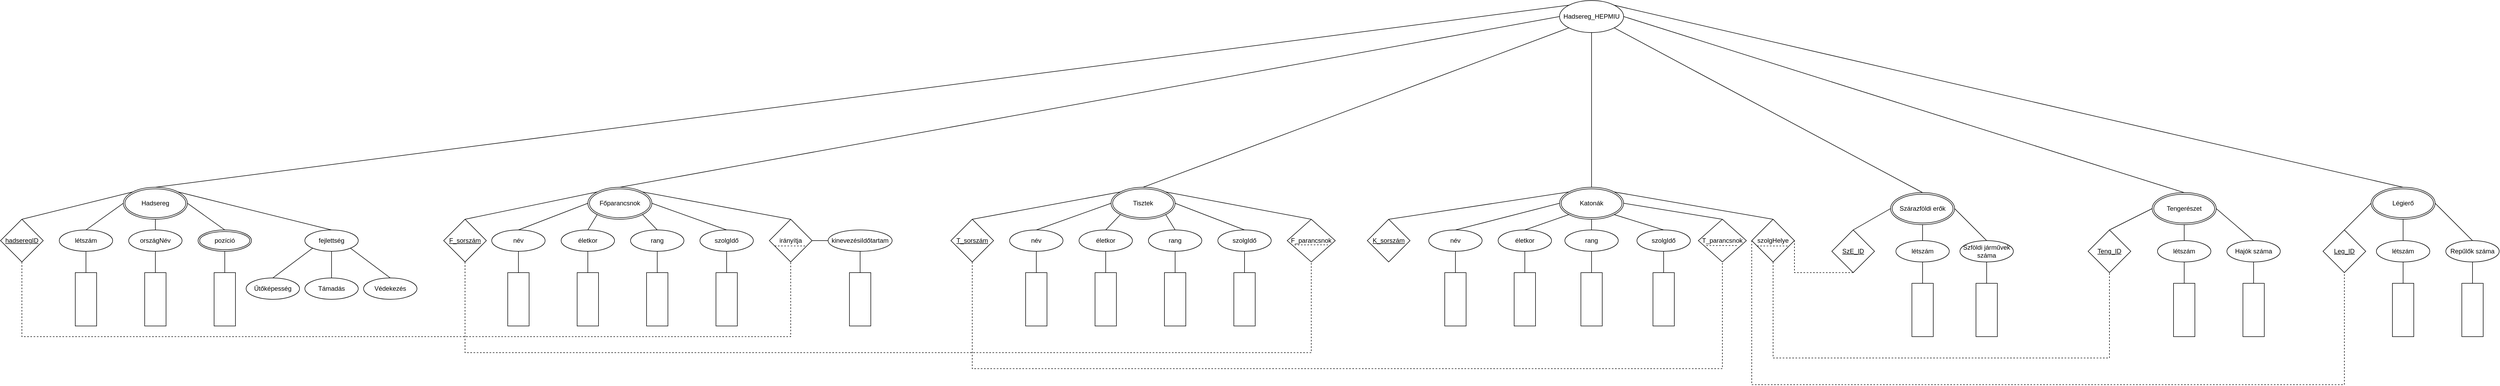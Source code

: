 <mxfile version="22.0.8" type="device">
  <diagram name="1 oldal" id="9wayKfoV_XY9qUyf4h8t">
    <mxGraphModel dx="7580" dy="3033" grid="0" gridSize="10" guides="1" tooltips="1" connect="1" arrows="1" fold="1" page="0" pageScale="1" pageWidth="827" pageHeight="1169" math="0" shadow="0">
      <root>
        <mxCell id="0" />
        <mxCell id="1" parent="0" />
        <mxCell id="ePVOCWX1ytfb92GdYlwg-3" value="Hadsereg_HEPMIU" style="ellipse;whiteSpace=wrap;html=1;align=center;" parent="1" vertex="1">
          <mxGeometry x="130" y="-240" width="120" height="60" as="geometry" />
        </mxCell>
        <mxCell id="ePVOCWX1ytfb92GdYlwg-4" value="Hadsereg" style="ellipse;shape=doubleEllipse;margin=3;whiteSpace=wrap;html=1;align=center;strokeColor=default;verticalAlign=middle;fontFamily=Helvetica;fontSize=12;fontColor=default;fillColor=default;" parent="1" vertex="1">
          <mxGeometry x="-2560" y="110" width="120" height="60" as="geometry" />
        </mxCell>
        <mxCell id="ePVOCWX1ytfb92GdYlwg-5" value="Tisztek" style="ellipse;shape=doubleEllipse;margin=3;whiteSpace=wrap;html=1;align=center;strokeColor=default;verticalAlign=middle;fontFamily=Helvetica;fontSize=12;fontColor=default;fillColor=default;" parent="1" vertex="1">
          <mxGeometry x="-710" y="110" width="120" height="60" as="geometry" />
        </mxCell>
        <mxCell id="ePVOCWX1ytfb92GdYlwg-6" value="Főparancsnok" style="ellipse;shape=doubleEllipse;margin=3;whiteSpace=wrap;html=1;align=center;strokeColor=default;verticalAlign=middle;fontFamily=Helvetica;fontSize=12;fontColor=default;fillColor=default;" parent="1" vertex="1">
          <mxGeometry x="-1690" y="110" width="120" height="60" as="geometry" />
        </mxCell>
        <mxCell id="ePVOCWX1ytfb92GdYlwg-7" value="Katonák" style="ellipse;shape=doubleEllipse;margin=3;whiteSpace=wrap;html=1;align=center;strokeColor=default;verticalAlign=middle;fontFamily=Helvetica;fontSize=12;fontColor=default;fillColor=default;" parent="1" vertex="1">
          <mxGeometry x="130" y="110" width="120" height="60" as="geometry" />
        </mxCell>
        <mxCell id="ePVOCWX1ytfb92GdYlwg-8" value="Tengerészet" style="ellipse;shape=doubleEllipse;margin=3;whiteSpace=wrap;html=1;align=center;strokeColor=default;verticalAlign=middle;fontFamily=Helvetica;fontSize=12;fontColor=default;fillColor=default;" parent="1" vertex="1">
          <mxGeometry x="1240" y="120" width="120" height="60" as="geometry" />
        </mxCell>
        <mxCell id="ePVOCWX1ytfb92GdYlwg-9" value="Szárazföldi erők" style="ellipse;shape=doubleEllipse;margin=3;whiteSpace=wrap;html=1;align=center;strokeColor=default;verticalAlign=middle;fontFamily=Helvetica;fontSize=12;fontColor=default;fillColor=default;" parent="1" vertex="1">
          <mxGeometry x="750" y="120" width="120" height="60" as="geometry" />
        </mxCell>
        <mxCell id="ePVOCWX1ytfb92GdYlwg-10" value="Légierő" style="ellipse;shape=doubleEllipse;margin=3;whiteSpace=wrap;html=1;align=center;strokeColor=default;verticalAlign=middle;fontFamily=Helvetica;fontSize=12;fontColor=default;fillColor=default;" parent="1" vertex="1">
          <mxGeometry x="1650" y="110" width="120" height="60" as="geometry" />
        </mxCell>
        <mxCell id="ePVOCWX1ytfb92GdYlwg-13" value="" style="endArrow=none;html=1;rounded=0;fontFamily=Helvetica;fontSize=12;fontColor=default;exitX=0.5;exitY=1;exitDx=0;exitDy=0;" parent="1" source="ePVOCWX1ytfb92GdYlwg-3" target="ePVOCWX1ytfb92GdYlwg-7" edge="1">
          <mxGeometry relative="1" as="geometry">
            <mxPoint x="160" y="110" as="sourcePoint" />
            <mxPoint x="320" y="110" as="targetPoint" />
          </mxGeometry>
        </mxCell>
        <mxCell id="ePVOCWX1ytfb92GdYlwg-14" value="" style="endArrow=none;html=1;rounded=0;fontFamily=Helvetica;fontSize=12;fontColor=default;exitX=1;exitY=1;exitDx=0;exitDy=0;entryX=0.5;entryY=0;entryDx=0;entryDy=0;" parent="1" source="ePVOCWX1ytfb92GdYlwg-3" target="ePVOCWX1ytfb92GdYlwg-9" edge="1">
          <mxGeometry relative="1" as="geometry">
            <mxPoint x="160" y="110" as="sourcePoint" />
            <mxPoint x="320" y="110" as="targetPoint" />
          </mxGeometry>
        </mxCell>
        <mxCell id="ePVOCWX1ytfb92GdYlwg-15" value="" style="endArrow=none;html=1;rounded=0;fontFamily=Helvetica;fontSize=12;fontColor=default;entryX=1;entryY=0.5;entryDx=0;entryDy=0;exitX=0.5;exitY=0;exitDx=0;exitDy=0;" parent="1" source="ePVOCWX1ytfb92GdYlwg-8" target="ePVOCWX1ytfb92GdYlwg-3" edge="1">
          <mxGeometry relative="1" as="geometry">
            <mxPoint x="160" y="110" as="sourcePoint" />
            <mxPoint x="320" y="110" as="targetPoint" />
          </mxGeometry>
        </mxCell>
        <mxCell id="ePVOCWX1ytfb92GdYlwg-16" value="" style="endArrow=none;html=1;rounded=0;fontFamily=Helvetica;fontSize=12;fontColor=default;entryX=0;entryY=1;entryDx=0;entryDy=0;exitX=0.5;exitY=0;exitDx=0;exitDy=0;" parent="1" source="ePVOCWX1ytfb92GdYlwg-5" target="ePVOCWX1ytfb92GdYlwg-3" edge="1">
          <mxGeometry relative="1" as="geometry">
            <mxPoint x="160" y="110" as="sourcePoint" />
            <mxPoint x="320" y="110" as="targetPoint" />
          </mxGeometry>
        </mxCell>
        <mxCell id="ePVOCWX1ytfb92GdYlwg-17" value="" style="endArrow=none;html=1;rounded=0;fontFamily=Helvetica;fontSize=12;fontColor=default;exitX=0;exitY=0.5;exitDx=0;exitDy=0;entryX=0.5;entryY=0;entryDx=0;entryDy=0;" parent="1" source="ePVOCWX1ytfb92GdYlwg-3" target="ePVOCWX1ytfb92GdYlwg-6" edge="1">
          <mxGeometry relative="1" as="geometry">
            <mxPoint x="160" y="110" as="sourcePoint" />
            <mxPoint x="320" y="110" as="targetPoint" />
          </mxGeometry>
        </mxCell>
        <mxCell id="ePVOCWX1ytfb92GdYlwg-18" value="" style="endArrow=none;html=1;rounded=0;fontFamily=Helvetica;fontSize=12;fontColor=default;exitX=1;exitY=0;exitDx=0;exitDy=0;entryX=0.5;entryY=0;entryDx=0;entryDy=0;" parent="1" source="ePVOCWX1ytfb92GdYlwg-3" target="ePVOCWX1ytfb92GdYlwg-10" edge="1">
          <mxGeometry relative="1" as="geometry">
            <mxPoint x="160" y="10" as="sourcePoint" />
            <mxPoint x="320" y="10" as="targetPoint" />
          </mxGeometry>
        </mxCell>
        <mxCell id="ePVOCWX1ytfb92GdYlwg-19" value="" style="endArrow=none;html=1;rounded=0;fontFamily=Helvetica;fontSize=12;fontColor=default;exitX=0;exitY=0;exitDx=0;exitDy=0;entryX=0.5;entryY=0;entryDx=0;entryDy=0;" parent="1" source="ePVOCWX1ytfb92GdYlwg-3" target="ePVOCWX1ytfb92GdYlwg-4" edge="1">
          <mxGeometry relative="1" as="geometry">
            <mxPoint x="160" y="10" as="sourcePoint" />
            <mxPoint x="-380" y="70" as="targetPoint" />
          </mxGeometry>
        </mxCell>
        <mxCell id="ePVOCWX1ytfb92GdYlwg-20" value="&lt;u&gt;hadseregID&lt;/u&gt;" style="rhombus;whiteSpace=wrap;html=1;strokeColor=default;align=center;verticalAlign=middle;fontFamily=Helvetica;fontSize=12;fontColor=default;fillColor=default;" parent="1" vertex="1">
          <mxGeometry x="-2790" y="170" width="80" height="80" as="geometry" />
        </mxCell>
        <mxCell id="ePVOCWX1ytfb92GdYlwg-21" value="&lt;u&gt;T_sorszám&lt;/u&gt;" style="rhombus;whiteSpace=wrap;html=1;strokeColor=default;align=center;verticalAlign=middle;fontFamily=Helvetica;fontSize=12;fontColor=default;fillColor=default;" parent="1" vertex="1">
          <mxGeometry x="-1010" y="170" width="80" height="80" as="geometry" />
        </mxCell>
        <mxCell id="ePVOCWX1ytfb92GdYlwg-22" value="&lt;u&gt;F_sorszám&lt;/u&gt;" style="rhombus;whiteSpace=wrap;html=1;strokeColor=default;align=center;verticalAlign=middle;fontFamily=Helvetica;fontSize=12;fontColor=default;fillColor=default;" parent="1" vertex="1">
          <mxGeometry x="-1960" y="170" width="80" height="80" as="geometry" />
        </mxCell>
        <mxCell id="ePVOCWX1ytfb92GdYlwg-23" value="&lt;u&gt;SzE_ID&lt;/u&gt;" style="rhombus;whiteSpace=wrap;html=1;strokeColor=default;align=center;verticalAlign=middle;fontFamily=Helvetica;fontSize=12;fontColor=default;fillColor=default;" parent="1" vertex="1">
          <mxGeometry x="640" y="190" width="80" height="80" as="geometry" />
        </mxCell>
        <mxCell id="ePVOCWX1ytfb92GdYlwg-24" value="&lt;u&gt;Teng_ID&lt;/u&gt;" style="rhombus;whiteSpace=wrap;html=1;strokeColor=default;align=center;verticalAlign=middle;fontFamily=Helvetica;fontSize=12;fontColor=default;fillColor=default;" parent="1" vertex="1">
          <mxGeometry x="1120" y="190" width="80" height="80" as="geometry" />
        </mxCell>
        <mxCell id="ePVOCWX1ytfb92GdYlwg-25" value="&lt;u&gt;Leg_ID&lt;/u&gt;" style="rhombus;whiteSpace=wrap;html=1;strokeColor=default;align=center;verticalAlign=middle;fontFamily=Helvetica;fontSize=12;fontColor=default;fillColor=default;" parent="1" vertex="1">
          <mxGeometry x="1560" y="190" width="80" height="80" as="geometry" />
        </mxCell>
        <mxCell id="ePVOCWX1ytfb92GdYlwg-26" value="&lt;u&gt;K_sorszám&lt;/u&gt;" style="rhombus;whiteSpace=wrap;html=1;strokeColor=default;align=center;verticalAlign=middle;fontFamily=Helvetica;fontSize=12;fontColor=default;fillColor=default;" parent="1" vertex="1">
          <mxGeometry x="-230" y="170" width="80" height="80" as="geometry" />
        </mxCell>
        <mxCell id="ePVOCWX1ytfb92GdYlwg-27" value="" style="endArrow=none;html=1;rounded=0;fontFamily=Helvetica;fontSize=12;fontColor=default;exitX=0;exitY=0;exitDx=0;exitDy=0;entryX=0.5;entryY=0;entryDx=0;entryDy=0;" parent="1" source="ePVOCWX1ytfb92GdYlwg-4" target="ePVOCWX1ytfb92GdYlwg-20" edge="1">
          <mxGeometry relative="1" as="geometry">
            <mxPoint x="-2080" y="210" as="sourcePoint" />
            <mxPoint x="-1920" y="210" as="targetPoint" />
          </mxGeometry>
        </mxCell>
        <mxCell id="ePVOCWX1ytfb92GdYlwg-29" value="létszám" style="ellipse;whiteSpace=wrap;html=1;align=center;strokeColor=default;verticalAlign=middle;fontFamily=Helvetica;fontSize=12;fontColor=default;fillColor=default;" parent="1" vertex="1">
          <mxGeometry x="-2680" y="190" width="100" height="40" as="geometry" />
        </mxCell>
        <mxCell id="ePVOCWX1ytfb92GdYlwg-30" value="fejlettség" style="ellipse;whiteSpace=wrap;html=1;align=center;strokeColor=default;verticalAlign=middle;fontFamily=Helvetica;fontSize=12;fontColor=default;fillColor=default;" parent="1" vertex="1">
          <mxGeometry x="-2220" y="190" width="100" height="40" as="geometry" />
        </mxCell>
        <mxCell id="ePVOCWX1ytfb92GdYlwg-31" value="országNév" style="ellipse;whiteSpace=wrap;html=1;align=center;strokeColor=default;verticalAlign=middle;fontFamily=Helvetica;fontSize=12;fontColor=default;fillColor=default;" parent="1" vertex="1">
          <mxGeometry x="-2550" y="190" width="100" height="40" as="geometry" />
        </mxCell>
        <mxCell id="ePVOCWX1ytfb92GdYlwg-32" value="pozíció" style="ellipse;shape=doubleEllipse;margin=3;whiteSpace=wrap;html=1;align=center;strokeColor=default;verticalAlign=middle;fontFamily=Helvetica;fontSize=12;fontColor=default;fillColor=default;" parent="1" vertex="1">
          <mxGeometry x="-2420" y="190" width="100" height="40" as="geometry" />
        </mxCell>
        <mxCell id="ePVOCWX1ytfb92GdYlwg-33" value="Támadás" style="ellipse;whiteSpace=wrap;html=1;align=center;strokeColor=default;verticalAlign=middle;fontFamily=Helvetica;fontSize=12;fontColor=default;fillColor=default;" parent="1" vertex="1">
          <mxGeometry x="-2220" y="280" width="100" height="40" as="geometry" />
        </mxCell>
        <mxCell id="ePVOCWX1ytfb92GdYlwg-34" value="Űtőképesség" style="ellipse;whiteSpace=wrap;html=1;align=center;strokeColor=default;verticalAlign=middle;fontFamily=Helvetica;fontSize=12;fontColor=default;fillColor=default;" parent="1" vertex="1">
          <mxGeometry x="-2330" y="280" width="100" height="40" as="geometry" />
        </mxCell>
        <mxCell id="ePVOCWX1ytfb92GdYlwg-35" value="Védekezés" style="ellipse;whiteSpace=wrap;html=1;align=center;strokeColor=default;verticalAlign=middle;fontFamily=Helvetica;fontSize=12;fontColor=default;fillColor=default;" parent="1" vertex="1">
          <mxGeometry x="-2110" y="280" width="100" height="40" as="geometry" />
        </mxCell>
        <mxCell id="ePVOCWX1ytfb92GdYlwg-36" value="" style="endArrow=none;html=1;rounded=0;fontFamily=Helvetica;fontSize=12;fontColor=default;exitX=0;exitY=0.5;exitDx=0;exitDy=0;entryX=0.5;entryY=0;entryDx=0;entryDy=0;" parent="1" source="ePVOCWX1ytfb92GdYlwg-4" target="ePVOCWX1ytfb92GdYlwg-29" edge="1">
          <mxGeometry relative="1" as="geometry">
            <mxPoint x="-2420" y="140" as="sourcePoint" />
            <mxPoint x="-2260" y="140" as="targetPoint" />
          </mxGeometry>
        </mxCell>
        <mxCell id="ePVOCWX1ytfb92GdYlwg-37" value="" style="endArrow=none;html=1;rounded=0;fontFamily=Helvetica;fontSize=12;fontColor=default;exitX=0.5;exitY=1;exitDx=0;exitDy=0;entryX=0.5;entryY=0;entryDx=0;entryDy=0;" parent="1" source="ePVOCWX1ytfb92GdYlwg-4" target="ePVOCWX1ytfb92GdYlwg-31" edge="1">
          <mxGeometry relative="1" as="geometry">
            <mxPoint x="-2420" y="140" as="sourcePoint" />
            <mxPoint x="-2260" y="140" as="targetPoint" />
          </mxGeometry>
        </mxCell>
        <mxCell id="ePVOCWX1ytfb92GdYlwg-38" value="" style="endArrow=none;html=1;rounded=0;fontFamily=Helvetica;fontSize=12;fontColor=default;exitX=1;exitY=0.5;exitDx=0;exitDy=0;entryX=0.5;entryY=0;entryDx=0;entryDy=0;" parent="1" source="ePVOCWX1ytfb92GdYlwg-4" target="ePVOCWX1ytfb92GdYlwg-32" edge="1">
          <mxGeometry relative="1" as="geometry">
            <mxPoint x="-2420" y="140" as="sourcePoint" />
            <mxPoint x="-2260" y="140" as="targetPoint" />
          </mxGeometry>
        </mxCell>
        <mxCell id="ePVOCWX1ytfb92GdYlwg-39" value="" style="endArrow=none;html=1;rounded=0;fontFamily=Helvetica;fontSize=12;fontColor=default;exitX=1;exitY=0;exitDx=0;exitDy=0;entryX=0.5;entryY=0;entryDx=0;entryDy=0;" parent="1" source="ePVOCWX1ytfb92GdYlwg-4" target="ePVOCWX1ytfb92GdYlwg-30" edge="1">
          <mxGeometry relative="1" as="geometry">
            <mxPoint x="-2420" y="140" as="sourcePoint" />
            <mxPoint x="-2260" y="140" as="targetPoint" />
          </mxGeometry>
        </mxCell>
        <mxCell id="ePVOCWX1ytfb92GdYlwg-40" value="" style="endArrow=none;html=1;rounded=0;fontFamily=Helvetica;fontSize=12;fontColor=default;exitX=0;exitY=1;exitDx=0;exitDy=0;entryX=0.5;entryY=0;entryDx=0;entryDy=0;" parent="1" source="ePVOCWX1ytfb92GdYlwg-30" target="ePVOCWX1ytfb92GdYlwg-34" edge="1">
          <mxGeometry relative="1" as="geometry">
            <mxPoint x="-2420" y="140" as="sourcePoint" />
            <mxPoint x="-2260" y="140" as="targetPoint" />
          </mxGeometry>
        </mxCell>
        <mxCell id="ePVOCWX1ytfb92GdYlwg-41" value="" style="endArrow=none;html=1;rounded=0;fontFamily=Helvetica;fontSize=12;fontColor=default;entryX=0.5;entryY=1;entryDx=0;entryDy=0;exitX=0.5;exitY=0;exitDx=0;exitDy=0;" parent="1" source="ePVOCWX1ytfb92GdYlwg-33" target="ePVOCWX1ytfb92GdYlwg-30" edge="1">
          <mxGeometry relative="1" as="geometry">
            <mxPoint x="-2420" y="140" as="sourcePoint" />
            <mxPoint x="-2260" y="140" as="targetPoint" />
          </mxGeometry>
        </mxCell>
        <mxCell id="ePVOCWX1ytfb92GdYlwg-42" style="edgeStyle=orthogonalEdgeStyle;rounded=0;orthogonalLoop=1;jettySize=auto;html=1;exitX=0.5;exitY=1;exitDx=0;exitDy=0;fontFamily=Helvetica;fontSize=12;fontColor=default;" parent="1" source="ePVOCWX1ytfb92GdYlwg-34" target="ePVOCWX1ytfb92GdYlwg-34" edge="1">
          <mxGeometry relative="1" as="geometry" />
        </mxCell>
        <mxCell id="ePVOCWX1ytfb92GdYlwg-43" value="" style="endArrow=none;html=1;rounded=0;fontFamily=Helvetica;fontSize=12;fontColor=default;entryX=1;entryY=1;entryDx=0;entryDy=0;exitX=0.5;exitY=0;exitDx=0;exitDy=0;" parent="1" source="ePVOCWX1ytfb92GdYlwg-35" target="ePVOCWX1ytfb92GdYlwg-30" edge="1">
          <mxGeometry relative="1" as="geometry">
            <mxPoint x="-2420" y="140" as="sourcePoint" />
            <mxPoint x="-2260" y="140" as="targetPoint" />
          </mxGeometry>
        </mxCell>
        <mxCell id="ePVOCWX1ytfb92GdYlwg-44" value="" style="whiteSpace=wrap;html=1;align=center;strokeColor=default;verticalAlign=middle;fontFamily=Helvetica;fontSize=12;fontColor=default;fillColor=default;direction=south;" parent="1" vertex="1">
          <mxGeometry x="-2650" y="270" width="40" height="100" as="geometry" />
        </mxCell>
        <mxCell id="ePVOCWX1ytfb92GdYlwg-45" value="" style="whiteSpace=wrap;html=1;align=center;strokeColor=default;verticalAlign=middle;fontFamily=Helvetica;fontSize=12;fontColor=default;fillColor=default;direction=south;" parent="1" vertex="1">
          <mxGeometry x="-2520" y="270" width="40" height="100" as="geometry" />
        </mxCell>
        <mxCell id="ePVOCWX1ytfb92GdYlwg-46" value="" style="whiteSpace=wrap;html=1;align=center;strokeColor=default;verticalAlign=middle;fontFamily=Helvetica;fontSize=12;fontColor=default;fillColor=default;direction=south;" parent="1" vertex="1">
          <mxGeometry x="-2390" y="270" width="40" height="100" as="geometry" />
        </mxCell>
        <mxCell id="ePVOCWX1ytfb92GdYlwg-47" value="" style="endArrow=none;html=1;rounded=0;fontFamily=Helvetica;fontSize=12;fontColor=default;exitX=0.5;exitY=1;exitDx=0;exitDy=0;entryX=0;entryY=0.5;entryDx=0;entryDy=0;" parent="1" source="ePVOCWX1ytfb92GdYlwg-29" target="ePVOCWX1ytfb92GdYlwg-44" edge="1">
          <mxGeometry relative="1" as="geometry">
            <mxPoint x="-2420" y="140" as="sourcePoint" />
            <mxPoint x="-2260" y="140" as="targetPoint" />
          </mxGeometry>
        </mxCell>
        <mxCell id="ePVOCWX1ytfb92GdYlwg-48" value="" style="endArrow=none;html=1;rounded=0;fontFamily=Helvetica;fontSize=12;fontColor=default;exitX=0.5;exitY=1;exitDx=0;exitDy=0;entryX=0;entryY=0.5;entryDx=0;entryDy=0;" parent="1" source="ePVOCWX1ytfb92GdYlwg-31" target="ePVOCWX1ytfb92GdYlwg-45" edge="1">
          <mxGeometry relative="1" as="geometry">
            <mxPoint x="-2420" y="140" as="sourcePoint" />
            <mxPoint x="-2260" y="140" as="targetPoint" />
          </mxGeometry>
        </mxCell>
        <mxCell id="ePVOCWX1ytfb92GdYlwg-49" value="" style="endArrow=none;html=1;rounded=0;fontFamily=Helvetica;fontSize=12;fontColor=default;exitX=0.5;exitY=1;exitDx=0;exitDy=0;entryX=0;entryY=0.5;entryDx=0;entryDy=0;" parent="1" source="ePVOCWX1ytfb92GdYlwg-32" target="ePVOCWX1ytfb92GdYlwg-46" edge="1">
          <mxGeometry relative="1" as="geometry">
            <mxPoint x="-2420" y="140" as="sourcePoint" />
            <mxPoint x="-2260" y="140" as="targetPoint" />
          </mxGeometry>
        </mxCell>
        <mxCell id="ePVOCWX1ytfb92GdYlwg-50" value="név" style="ellipse;whiteSpace=wrap;html=1;align=center;strokeColor=default;verticalAlign=middle;fontFamily=Helvetica;fontSize=12;fontColor=default;fillColor=default;" parent="1" vertex="1">
          <mxGeometry x="-1870" y="190" width="100" height="40" as="geometry" />
        </mxCell>
        <mxCell id="ePVOCWX1ytfb92GdYlwg-51" value="életkor" style="ellipse;whiteSpace=wrap;html=1;align=center;strokeColor=default;verticalAlign=middle;fontFamily=Helvetica;fontSize=12;fontColor=default;fillColor=default;" parent="1" vertex="1">
          <mxGeometry x="-1740" y="190" width="100" height="40" as="geometry" />
        </mxCell>
        <mxCell id="ePVOCWX1ytfb92GdYlwg-52" value="" style="whiteSpace=wrap;html=1;align=center;strokeColor=default;verticalAlign=middle;fontFamily=Helvetica;fontSize=12;fontColor=default;fillColor=default;direction=south;" parent="1" vertex="1">
          <mxGeometry x="-1840" y="270" width="40" height="100" as="geometry" />
        </mxCell>
        <mxCell id="ePVOCWX1ytfb92GdYlwg-53" value="" style="whiteSpace=wrap;html=1;align=center;strokeColor=default;verticalAlign=middle;fontFamily=Helvetica;fontSize=12;fontColor=default;fillColor=default;direction=south;" parent="1" vertex="1">
          <mxGeometry x="-1710" y="270" width="40" height="100" as="geometry" />
        </mxCell>
        <mxCell id="ePVOCWX1ytfb92GdYlwg-54" value="" style="endArrow=none;html=1;rounded=0;fontFamily=Helvetica;fontSize=12;fontColor=default;exitX=0.5;exitY=1;exitDx=0;exitDy=0;entryX=0;entryY=0.5;entryDx=0;entryDy=0;" parent="1" source="ePVOCWX1ytfb92GdYlwg-50" target="ePVOCWX1ytfb92GdYlwg-52" edge="1">
          <mxGeometry relative="1" as="geometry">
            <mxPoint x="-1610" y="140" as="sourcePoint" />
            <mxPoint x="-1450" y="140" as="targetPoint" />
          </mxGeometry>
        </mxCell>
        <mxCell id="ePVOCWX1ytfb92GdYlwg-55" value="" style="endArrow=none;html=1;rounded=0;fontFamily=Helvetica;fontSize=12;fontColor=default;exitX=0.5;exitY=1;exitDx=0;exitDy=0;entryX=0;entryY=0.5;entryDx=0;entryDy=0;" parent="1" source="ePVOCWX1ytfb92GdYlwg-51" target="ePVOCWX1ytfb92GdYlwg-53" edge="1">
          <mxGeometry relative="1" as="geometry">
            <mxPoint x="-1610" y="140" as="sourcePoint" />
            <mxPoint x="-1450" y="140" as="targetPoint" />
          </mxGeometry>
        </mxCell>
        <mxCell id="ePVOCWX1ytfb92GdYlwg-56" value="rang" style="ellipse;whiteSpace=wrap;html=1;align=center;strokeColor=default;verticalAlign=middle;fontFamily=Helvetica;fontSize=12;fontColor=default;fillColor=default;" parent="1" vertex="1">
          <mxGeometry x="-1610" y="190" width="100" height="40" as="geometry" />
        </mxCell>
        <mxCell id="ePVOCWX1ytfb92GdYlwg-57" value="szolgIdő" style="ellipse;whiteSpace=wrap;html=1;align=center;strokeColor=default;verticalAlign=middle;fontFamily=Helvetica;fontSize=12;fontColor=default;fillColor=default;" parent="1" vertex="1">
          <mxGeometry x="-1480" y="190" width="100" height="40" as="geometry" />
        </mxCell>
        <mxCell id="ePVOCWX1ytfb92GdYlwg-58" value="" style="whiteSpace=wrap;html=1;align=center;strokeColor=default;verticalAlign=middle;fontFamily=Helvetica;fontSize=12;fontColor=default;fillColor=default;direction=south;" parent="1" vertex="1">
          <mxGeometry x="-1580" y="270" width="40" height="100" as="geometry" />
        </mxCell>
        <mxCell id="ePVOCWX1ytfb92GdYlwg-59" value="" style="whiteSpace=wrap;html=1;align=center;strokeColor=default;verticalAlign=middle;fontFamily=Helvetica;fontSize=12;fontColor=default;fillColor=default;direction=south;" parent="1" vertex="1">
          <mxGeometry x="-1450" y="270" width="40" height="100" as="geometry" />
        </mxCell>
        <mxCell id="ePVOCWX1ytfb92GdYlwg-60" value="" style="endArrow=none;html=1;rounded=0;fontFamily=Helvetica;fontSize=12;fontColor=default;exitX=0.5;exitY=1;exitDx=0;exitDy=0;entryX=0;entryY=0.5;entryDx=0;entryDy=0;" parent="1" source="ePVOCWX1ytfb92GdYlwg-56" target="ePVOCWX1ytfb92GdYlwg-58" edge="1">
          <mxGeometry relative="1" as="geometry">
            <mxPoint x="-1350" y="140" as="sourcePoint" />
            <mxPoint x="-1190" y="140" as="targetPoint" />
          </mxGeometry>
        </mxCell>
        <mxCell id="ePVOCWX1ytfb92GdYlwg-61" value="" style="endArrow=none;html=1;rounded=0;fontFamily=Helvetica;fontSize=12;fontColor=default;exitX=0.5;exitY=1;exitDx=0;exitDy=0;entryX=0;entryY=0.5;entryDx=0;entryDy=0;" parent="1" source="ePVOCWX1ytfb92GdYlwg-57" target="ePVOCWX1ytfb92GdYlwg-59" edge="1">
          <mxGeometry relative="1" as="geometry">
            <mxPoint x="-1350" y="140" as="sourcePoint" />
            <mxPoint x="-1190" y="140" as="targetPoint" />
          </mxGeometry>
        </mxCell>
        <mxCell id="ePVOCWX1ytfb92GdYlwg-62" value="" style="endArrow=none;html=1;rounded=0;fontFamily=Helvetica;fontSize=12;fontColor=default;exitX=0.5;exitY=0;exitDx=0;exitDy=0;entryX=0;entryY=0;entryDx=0;entryDy=0;" parent="1" source="ePVOCWX1ytfb92GdYlwg-22" target="ePVOCWX1ytfb92GdYlwg-6" edge="1">
          <mxGeometry relative="1" as="geometry">
            <mxPoint x="-1600" y="210" as="sourcePoint" />
            <mxPoint x="-1440" y="210" as="targetPoint" />
          </mxGeometry>
        </mxCell>
        <mxCell id="ePVOCWX1ytfb92GdYlwg-63" value="" style="endArrow=none;html=1;rounded=0;fontFamily=Helvetica;fontSize=12;fontColor=default;exitX=0;exitY=0.5;exitDx=0;exitDy=0;entryX=0.5;entryY=0;entryDx=0;entryDy=0;" parent="1" source="ePVOCWX1ytfb92GdYlwg-6" target="ePVOCWX1ytfb92GdYlwg-50" edge="1">
          <mxGeometry relative="1" as="geometry">
            <mxPoint x="-1600" y="210" as="sourcePoint" />
            <mxPoint x="-1440" y="210" as="targetPoint" />
          </mxGeometry>
        </mxCell>
        <mxCell id="ePVOCWX1ytfb92GdYlwg-64" value="" style="endArrow=none;html=1;rounded=0;fontFamily=Helvetica;fontSize=12;fontColor=default;exitX=0;exitY=1;exitDx=0;exitDy=0;entryX=0.5;entryY=0;entryDx=0;entryDy=0;" parent="1" source="ePVOCWX1ytfb92GdYlwg-6" target="ePVOCWX1ytfb92GdYlwg-51" edge="1">
          <mxGeometry relative="1" as="geometry">
            <mxPoint x="-1600" y="210" as="sourcePoint" />
            <mxPoint x="-1440" y="210" as="targetPoint" />
          </mxGeometry>
        </mxCell>
        <mxCell id="ePVOCWX1ytfb92GdYlwg-65" value="" style="endArrow=none;html=1;rounded=0;fontFamily=Helvetica;fontSize=12;fontColor=default;exitX=1;exitY=1;exitDx=0;exitDy=0;entryX=0.5;entryY=0;entryDx=0;entryDy=0;" parent="1" source="ePVOCWX1ytfb92GdYlwg-6" target="ePVOCWX1ytfb92GdYlwg-56" edge="1">
          <mxGeometry relative="1" as="geometry">
            <mxPoint x="-1600" y="210" as="sourcePoint" />
            <mxPoint x="-1440" y="210" as="targetPoint" />
          </mxGeometry>
        </mxCell>
        <mxCell id="ePVOCWX1ytfb92GdYlwg-66" value="" style="endArrow=none;html=1;rounded=0;fontFamily=Helvetica;fontSize=12;fontColor=default;exitX=1;exitY=0.5;exitDx=0;exitDy=0;entryX=0.5;entryY=0;entryDx=0;entryDy=0;" parent="1" source="ePVOCWX1ytfb92GdYlwg-6" target="ePVOCWX1ytfb92GdYlwg-57" edge="1">
          <mxGeometry relative="1" as="geometry">
            <mxPoint x="-1600" y="210" as="sourcePoint" />
            <mxPoint x="-1440" y="210" as="targetPoint" />
          </mxGeometry>
        </mxCell>
        <mxCell id="ePVOCWX1ytfb92GdYlwg-67" value="név" style="ellipse;whiteSpace=wrap;html=1;align=center;strokeColor=default;verticalAlign=middle;fontFamily=Helvetica;fontSize=12;fontColor=default;fillColor=default;" parent="1" vertex="1">
          <mxGeometry x="-900" y="190" width="100" height="40" as="geometry" />
        </mxCell>
        <mxCell id="ePVOCWX1ytfb92GdYlwg-68" value="életkor" style="ellipse;whiteSpace=wrap;html=1;align=center;strokeColor=default;verticalAlign=middle;fontFamily=Helvetica;fontSize=12;fontColor=default;fillColor=default;" parent="1" vertex="1">
          <mxGeometry x="-770" y="190" width="100" height="40" as="geometry" />
        </mxCell>
        <mxCell id="ePVOCWX1ytfb92GdYlwg-69" value="" style="whiteSpace=wrap;html=1;align=center;strokeColor=default;verticalAlign=middle;fontFamily=Helvetica;fontSize=12;fontColor=default;fillColor=default;direction=south;" parent="1" vertex="1">
          <mxGeometry x="-870" y="270" width="40" height="100" as="geometry" />
        </mxCell>
        <mxCell id="ePVOCWX1ytfb92GdYlwg-70" value="" style="whiteSpace=wrap;html=1;align=center;strokeColor=default;verticalAlign=middle;fontFamily=Helvetica;fontSize=12;fontColor=default;fillColor=default;direction=south;" parent="1" vertex="1">
          <mxGeometry x="-740" y="270" width="40" height="100" as="geometry" />
        </mxCell>
        <mxCell id="ePVOCWX1ytfb92GdYlwg-71" value="" style="endArrow=none;html=1;rounded=0;fontFamily=Helvetica;fontSize=12;fontColor=default;exitX=0.5;exitY=1;exitDx=0;exitDy=0;entryX=0;entryY=0.5;entryDx=0;entryDy=0;" parent="1" source="ePVOCWX1ytfb92GdYlwg-67" target="ePVOCWX1ytfb92GdYlwg-69" edge="1">
          <mxGeometry relative="1" as="geometry">
            <mxPoint x="-640" y="140" as="sourcePoint" />
            <mxPoint x="-480" y="140" as="targetPoint" />
          </mxGeometry>
        </mxCell>
        <mxCell id="ePVOCWX1ytfb92GdYlwg-72" value="" style="endArrow=none;html=1;rounded=0;fontFamily=Helvetica;fontSize=12;fontColor=default;exitX=0.5;exitY=1;exitDx=0;exitDy=0;entryX=0;entryY=0.5;entryDx=0;entryDy=0;" parent="1" source="ePVOCWX1ytfb92GdYlwg-68" target="ePVOCWX1ytfb92GdYlwg-70" edge="1">
          <mxGeometry relative="1" as="geometry">
            <mxPoint x="-640" y="140" as="sourcePoint" />
            <mxPoint x="-480" y="140" as="targetPoint" />
          </mxGeometry>
        </mxCell>
        <mxCell id="ePVOCWX1ytfb92GdYlwg-73" value="rang" style="ellipse;whiteSpace=wrap;html=1;align=center;strokeColor=default;verticalAlign=middle;fontFamily=Helvetica;fontSize=12;fontColor=default;fillColor=default;" parent="1" vertex="1">
          <mxGeometry x="-640" y="190" width="100" height="40" as="geometry" />
        </mxCell>
        <mxCell id="ePVOCWX1ytfb92GdYlwg-74" value="szolgIdő" style="ellipse;whiteSpace=wrap;html=1;align=center;strokeColor=default;verticalAlign=middle;fontFamily=Helvetica;fontSize=12;fontColor=default;fillColor=default;" parent="1" vertex="1">
          <mxGeometry x="-510" y="190" width="100" height="40" as="geometry" />
        </mxCell>
        <mxCell id="ePVOCWX1ytfb92GdYlwg-75" value="" style="whiteSpace=wrap;html=1;align=center;strokeColor=default;verticalAlign=middle;fontFamily=Helvetica;fontSize=12;fontColor=default;fillColor=default;direction=south;" parent="1" vertex="1">
          <mxGeometry x="-610" y="270" width="40" height="100" as="geometry" />
        </mxCell>
        <mxCell id="ePVOCWX1ytfb92GdYlwg-76" value="" style="whiteSpace=wrap;html=1;align=center;strokeColor=default;verticalAlign=middle;fontFamily=Helvetica;fontSize=12;fontColor=default;fillColor=default;direction=south;" parent="1" vertex="1">
          <mxGeometry x="-480" y="270" width="40" height="100" as="geometry" />
        </mxCell>
        <mxCell id="ePVOCWX1ytfb92GdYlwg-77" value="" style="endArrow=none;html=1;rounded=0;fontFamily=Helvetica;fontSize=12;fontColor=default;exitX=0.5;exitY=1;exitDx=0;exitDy=0;entryX=0;entryY=0.5;entryDx=0;entryDy=0;" parent="1" source="ePVOCWX1ytfb92GdYlwg-73" target="ePVOCWX1ytfb92GdYlwg-75" edge="1">
          <mxGeometry relative="1" as="geometry">
            <mxPoint x="-380" y="140" as="sourcePoint" />
            <mxPoint x="-220" y="140" as="targetPoint" />
          </mxGeometry>
        </mxCell>
        <mxCell id="ePVOCWX1ytfb92GdYlwg-78" value="" style="endArrow=none;html=1;rounded=0;fontFamily=Helvetica;fontSize=12;fontColor=default;exitX=0.5;exitY=1;exitDx=0;exitDy=0;entryX=0;entryY=0.5;entryDx=0;entryDy=0;" parent="1" source="ePVOCWX1ytfb92GdYlwg-74" target="ePVOCWX1ytfb92GdYlwg-76" edge="1">
          <mxGeometry relative="1" as="geometry">
            <mxPoint x="-380" y="140" as="sourcePoint" />
            <mxPoint x="-220" y="140" as="targetPoint" />
          </mxGeometry>
        </mxCell>
        <mxCell id="ePVOCWX1ytfb92GdYlwg-79" value="név" style="ellipse;whiteSpace=wrap;html=1;align=center;strokeColor=default;verticalAlign=middle;fontFamily=Helvetica;fontSize=12;fontColor=default;fillColor=default;" parent="1" vertex="1">
          <mxGeometry x="-115" y="190" width="100" height="40" as="geometry" />
        </mxCell>
        <mxCell id="ePVOCWX1ytfb92GdYlwg-80" value="életkor" style="ellipse;whiteSpace=wrap;html=1;align=center;strokeColor=default;verticalAlign=middle;fontFamily=Helvetica;fontSize=12;fontColor=default;fillColor=default;" parent="1" vertex="1">
          <mxGeometry x="15" y="190" width="100" height="40" as="geometry" />
        </mxCell>
        <mxCell id="ePVOCWX1ytfb92GdYlwg-81" value="" style="whiteSpace=wrap;html=1;align=center;strokeColor=default;verticalAlign=middle;fontFamily=Helvetica;fontSize=12;fontColor=default;fillColor=default;direction=south;" parent="1" vertex="1">
          <mxGeometry x="-85" y="270" width="40" height="100" as="geometry" />
        </mxCell>
        <mxCell id="ePVOCWX1ytfb92GdYlwg-82" value="" style="whiteSpace=wrap;html=1;align=center;strokeColor=default;verticalAlign=middle;fontFamily=Helvetica;fontSize=12;fontColor=default;fillColor=default;direction=south;" parent="1" vertex="1">
          <mxGeometry x="45" y="270" width="40" height="100" as="geometry" />
        </mxCell>
        <mxCell id="ePVOCWX1ytfb92GdYlwg-83" value="" style="endArrow=none;html=1;rounded=0;fontFamily=Helvetica;fontSize=12;fontColor=default;exitX=0.5;exitY=1;exitDx=0;exitDy=0;entryX=0;entryY=0.5;entryDx=0;entryDy=0;" parent="1" source="ePVOCWX1ytfb92GdYlwg-79" target="ePVOCWX1ytfb92GdYlwg-81" edge="1">
          <mxGeometry relative="1" as="geometry">
            <mxPoint x="145" y="140" as="sourcePoint" />
            <mxPoint x="305" y="140" as="targetPoint" />
          </mxGeometry>
        </mxCell>
        <mxCell id="ePVOCWX1ytfb92GdYlwg-84" value="" style="endArrow=none;html=1;rounded=0;fontFamily=Helvetica;fontSize=12;fontColor=default;exitX=0.5;exitY=1;exitDx=0;exitDy=0;entryX=0;entryY=0.5;entryDx=0;entryDy=0;" parent="1" source="ePVOCWX1ytfb92GdYlwg-80" target="ePVOCWX1ytfb92GdYlwg-82" edge="1">
          <mxGeometry relative="1" as="geometry">
            <mxPoint x="145" y="140" as="sourcePoint" />
            <mxPoint x="305" y="140" as="targetPoint" />
          </mxGeometry>
        </mxCell>
        <mxCell id="ePVOCWX1ytfb92GdYlwg-85" value="rang" style="ellipse;whiteSpace=wrap;html=1;align=center;strokeColor=default;verticalAlign=middle;fontFamily=Helvetica;fontSize=12;fontColor=default;fillColor=default;" parent="1" vertex="1">
          <mxGeometry x="140" y="190" width="100" height="40" as="geometry" />
        </mxCell>
        <mxCell id="ePVOCWX1ytfb92GdYlwg-86" value="szolgIdő" style="ellipse;whiteSpace=wrap;html=1;align=center;strokeColor=default;verticalAlign=middle;fontFamily=Helvetica;fontSize=12;fontColor=default;fillColor=default;" parent="1" vertex="1">
          <mxGeometry x="275" y="190" width="100" height="40" as="geometry" />
        </mxCell>
        <mxCell id="ePVOCWX1ytfb92GdYlwg-87" value="" style="whiteSpace=wrap;html=1;align=center;strokeColor=default;verticalAlign=middle;fontFamily=Helvetica;fontSize=12;fontColor=default;fillColor=default;direction=south;" parent="1" vertex="1">
          <mxGeometry x="170" y="270" width="40" height="100" as="geometry" />
        </mxCell>
        <mxCell id="ePVOCWX1ytfb92GdYlwg-88" value="" style="whiteSpace=wrap;html=1;align=center;strokeColor=default;verticalAlign=middle;fontFamily=Helvetica;fontSize=12;fontColor=default;fillColor=default;direction=south;" parent="1" vertex="1">
          <mxGeometry x="305" y="270" width="40" height="100" as="geometry" />
        </mxCell>
        <mxCell id="ePVOCWX1ytfb92GdYlwg-89" value="" style="endArrow=none;html=1;rounded=0;fontFamily=Helvetica;fontSize=12;fontColor=default;exitX=0.5;exitY=1;exitDx=0;exitDy=0;entryX=0;entryY=0.5;entryDx=0;entryDy=0;" parent="1" source="ePVOCWX1ytfb92GdYlwg-85" target="ePVOCWX1ytfb92GdYlwg-87" edge="1">
          <mxGeometry relative="1" as="geometry">
            <mxPoint x="400" y="140" as="sourcePoint" />
            <mxPoint x="560" y="140" as="targetPoint" />
          </mxGeometry>
        </mxCell>
        <mxCell id="ePVOCWX1ytfb92GdYlwg-90" value="" style="endArrow=none;html=1;rounded=0;fontFamily=Helvetica;fontSize=12;fontColor=default;exitX=0.5;exitY=1;exitDx=0;exitDy=0;entryX=0;entryY=0.5;entryDx=0;entryDy=0;" parent="1" source="ePVOCWX1ytfb92GdYlwg-86" target="ePVOCWX1ytfb92GdYlwg-88" edge="1">
          <mxGeometry relative="1" as="geometry">
            <mxPoint x="405" y="140" as="sourcePoint" />
            <mxPoint x="565" y="140" as="targetPoint" />
          </mxGeometry>
        </mxCell>
        <mxCell id="ePVOCWX1ytfb92GdYlwg-91" value="" style="endArrow=none;html=1;rounded=0;fontFamily=Helvetica;fontSize=12;fontColor=default;exitX=0;exitY=0;exitDx=0;exitDy=0;entryX=0.5;entryY=0;entryDx=0;entryDy=0;" parent="1" source="ePVOCWX1ytfb92GdYlwg-5" target="ePVOCWX1ytfb92GdYlwg-21" edge="1">
          <mxGeometry relative="1" as="geometry">
            <mxPoint x="-960" y="270" as="sourcePoint" />
            <mxPoint x="-800" y="270" as="targetPoint" />
          </mxGeometry>
        </mxCell>
        <mxCell id="ePVOCWX1ytfb92GdYlwg-92" value="" style="endArrow=none;html=1;rounded=0;fontFamily=Helvetica;fontSize=12;fontColor=default;entryX=0;entryY=0.5;entryDx=0;entryDy=0;exitX=0.5;exitY=0;exitDx=0;exitDy=0;" parent="1" source="ePVOCWX1ytfb92GdYlwg-67" target="ePVOCWX1ytfb92GdYlwg-5" edge="1">
          <mxGeometry relative="1" as="geometry">
            <mxPoint x="-960" y="270" as="sourcePoint" />
            <mxPoint x="-800" y="270" as="targetPoint" />
          </mxGeometry>
        </mxCell>
        <mxCell id="ePVOCWX1ytfb92GdYlwg-93" value="" style="endArrow=none;html=1;rounded=0;fontFamily=Helvetica;fontSize=12;fontColor=default;entryX=0;entryY=1;entryDx=0;entryDy=0;exitX=0.5;exitY=0;exitDx=0;exitDy=0;" parent="1" source="ePVOCWX1ytfb92GdYlwg-68" target="ePVOCWX1ytfb92GdYlwg-5" edge="1">
          <mxGeometry relative="1" as="geometry">
            <mxPoint x="-960" y="270" as="sourcePoint" />
            <mxPoint x="-800" y="270" as="targetPoint" />
          </mxGeometry>
        </mxCell>
        <mxCell id="ePVOCWX1ytfb92GdYlwg-94" value="" style="endArrow=none;html=1;rounded=0;fontFamily=Helvetica;fontSize=12;fontColor=default;entryX=1;entryY=1;entryDx=0;entryDy=0;exitX=0.5;exitY=0;exitDx=0;exitDy=0;" parent="1" source="ePVOCWX1ytfb92GdYlwg-73" target="ePVOCWX1ytfb92GdYlwg-5" edge="1">
          <mxGeometry relative="1" as="geometry">
            <mxPoint x="-960" y="270" as="sourcePoint" />
            <mxPoint x="-800" y="270" as="targetPoint" />
          </mxGeometry>
        </mxCell>
        <mxCell id="ePVOCWX1ytfb92GdYlwg-95" value="" style="endArrow=none;html=1;rounded=0;fontFamily=Helvetica;fontSize=12;fontColor=default;entryX=1;entryY=0.5;entryDx=0;entryDy=0;exitX=0.5;exitY=0;exitDx=0;exitDy=0;" parent="1" source="ePVOCWX1ytfb92GdYlwg-74" target="ePVOCWX1ytfb92GdYlwg-5" edge="1">
          <mxGeometry relative="1" as="geometry">
            <mxPoint x="-450" y="180" as="sourcePoint" />
            <mxPoint x="-800" y="270" as="targetPoint" />
          </mxGeometry>
        </mxCell>
        <mxCell id="ePVOCWX1ytfb92GdYlwg-99" value="" style="endArrow=none;html=1;rounded=0;fontFamily=Helvetica;fontSize=12;fontColor=default;exitX=0.5;exitY=0;exitDx=0;exitDy=0;entryX=0;entryY=0;entryDx=0;entryDy=0;" parent="1" source="ePVOCWX1ytfb92GdYlwg-26" target="ePVOCWX1ytfb92GdYlwg-7" edge="1">
          <mxGeometry relative="1" as="geometry">
            <mxPoint x="100" y="280" as="sourcePoint" />
            <mxPoint x="260" y="280" as="targetPoint" />
          </mxGeometry>
        </mxCell>
        <mxCell id="ePVOCWX1ytfb92GdYlwg-100" value="" style="endArrow=none;html=1;rounded=0;fontFamily=Helvetica;fontSize=12;fontColor=default;exitX=0.5;exitY=0;exitDx=0;exitDy=0;entryX=0;entryY=0.5;entryDx=0;entryDy=0;" parent="1" source="ePVOCWX1ytfb92GdYlwg-79" target="ePVOCWX1ytfb92GdYlwg-7" edge="1">
          <mxGeometry relative="1" as="geometry">
            <mxPoint x="100" y="280" as="sourcePoint" />
            <mxPoint x="260" y="280" as="targetPoint" />
          </mxGeometry>
        </mxCell>
        <mxCell id="ePVOCWX1ytfb92GdYlwg-101" value="" style="endArrow=none;html=1;rounded=0;fontFamily=Helvetica;fontSize=12;fontColor=default;exitX=0.5;exitY=0;exitDx=0;exitDy=0;entryX=0;entryY=1;entryDx=0;entryDy=0;" parent="1" source="ePVOCWX1ytfb92GdYlwg-80" target="ePVOCWX1ytfb92GdYlwg-7" edge="1">
          <mxGeometry relative="1" as="geometry">
            <mxPoint x="100" y="280" as="sourcePoint" />
            <mxPoint x="260" y="280" as="targetPoint" />
          </mxGeometry>
        </mxCell>
        <mxCell id="ePVOCWX1ytfb92GdYlwg-102" value="" style="endArrow=none;html=1;rounded=0;fontFamily=Helvetica;fontSize=12;fontColor=default;exitX=0.5;exitY=1;exitDx=0;exitDy=0;entryX=0.5;entryY=0;entryDx=0;entryDy=0;" parent="1" source="ePVOCWX1ytfb92GdYlwg-7" target="ePVOCWX1ytfb92GdYlwg-85" edge="1">
          <mxGeometry relative="1" as="geometry">
            <mxPoint x="100" y="280" as="sourcePoint" />
            <mxPoint x="260" y="280" as="targetPoint" />
          </mxGeometry>
        </mxCell>
        <mxCell id="ePVOCWX1ytfb92GdYlwg-103" value="" style="endArrow=none;html=1;rounded=0;fontFamily=Helvetica;fontSize=12;fontColor=default;exitX=1;exitY=1;exitDx=0;exitDy=0;entryX=0.5;entryY=0;entryDx=0;entryDy=0;" parent="1" source="ePVOCWX1ytfb92GdYlwg-7" target="ePVOCWX1ytfb92GdYlwg-86" edge="1">
          <mxGeometry relative="1" as="geometry">
            <mxPoint x="100" y="280" as="sourcePoint" />
            <mxPoint x="260" y="280" as="targetPoint" />
          </mxGeometry>
        </mxCell>
        <mxCell id="ePVOCWX1ytfb92GdYlwg-104" value="" style="endArrow=none;html=1;rounded=0;fontFamily=Helvetica;fontSize=12;fontColor=default;exitX=1;exitY=0;exitDx=0;exitDy=0;entryX=0.5;entryY=0;entryDx=0;entryDy=0;" parent="1" source="ePVOCWX1ytfb92GdYlwg-7" target="ePVOCWX1ytfb92GdYlwg-141" edge="1">
          <mxGeometry relative="1" as="geometry">
            <mxPoint x="100" y="280" as="sourcePoint" />
            <mxPoint x="445" y="190.0" as="targetPoint" />
          </mxGeometry>
        </mxCell>
        <mxCell id="ePVOCWX1ytfb92GdYlwg-105" value="létszám" style="ellipse;whiteSpace=wrap;html=1;align=center;strokeColor=default;verticalAlign=middle;fontFamily=Helvetica;fontSize=12;fontColor=default;fillColor=default;" parent="1" vertex="1">
          <mxGeometry x="760" y="210" width="100" height="40" as="geometry" />
        </mxCell>
        <mxCell id="ePVOCWX1ytfb92GdYlwg-106" value="Szföldi járművek száma" style="ellipse;whiteSpace=wrap;html=1;align=center;strokeColor=default;verticalAlign=middle;fontFamily=Helvetica;fontSize=12;fontColor=default;fillColor=default;" parent="1" vertex="1">
          <mxGeometry x="880" y="210" width="100" height="40" as="geometry" />
        </mxCell>
        <mxCell id="ePVOCWX1ytfb92GdYlwg-107" value="" style="whiteSpace=wrap;html=1;align=center;strokeColor=default;verticalAlign=middle;fontFamily=Helvetica;fontSize=12;fontColor=default;fillColor=default;direction=south;" parent="1" vertex="1">
          <mxGeometry x="790" y="290" width="40" height="100" as="geometry" />
        </mxCell>
        <mxCell id="ePVOCWX1ytfb92GdYlwg-108" value="" style="whiteSpace=wrap;html=1;align=center;strokeColor=default;verticalAlign=middle;fontFamily=Helvetica;fontSize=12;fontColor=default;fillColor=default;direction=south;" parent="1" vertex="1">
          <mxGeometry x="910" y="290" width="40" height="100" as="geometry" />
        </mxCell>
        <mxCell id="ePVOCWX1ytfb92GdYlwg-109" value="" style="endArrow=none;html=1;rounded=0;fontFamily=Helvetica;fontSize=12;fontColor=default;exitX=0.5;exitY=1;exitDx=0;exitDy=0;entryX=0;entryY=0.5;entryDx=0;entryDy=0;" parent="1" source="ePVOCWX1ytfb92GdYlwg-105" target="ePVOCWX1ytfb92GdYlwg-107" edge="1">
          <mxGeometry relative="1" as="geometry">
            <mxPoint x="1020" y="160" as="sourcePoint" />
            <mxPoint x="1180" y="160" as="targetPoint" />
          </mxGeometry>
        </mxCell>
        <mxCell id="ePVOCWX1ytfb92GdYlwg-110" value="" style="endArrow=none;html=1;rounded=0;fontFamily=Helvetica;fontSize=12;fontColor=default;exitX=0.5;exitY=1;exitDx=0;exitDy=0;entryX=0;entryY=0.5;entryDx=0;entryDy=0;" parent="1" source="ePVOCWX1ytfb92GdYlwg-106" target="ePVOCWX1ytfb92GdYlwg-108" edge="1">
          <mxGeometry relative="1" as="geometry">
            <mxPoint x="1010" y="160" as="sourcePoint" />
            <mxPoint x="1170" y="160" as="targetPoint" />
          </mxGeometry>
        </mxCell>
        <mxCell id="ePVOCWX1ytfb92GdYlwg-114" value="létszám" style="ellipse;whiteSpace=wrap;html=1;align=center;strokeColor=default;verticalAlign=middle;fontFamily=Helvetica;fontSize=12;fontColor=default;fillColor=default;" parent="1" vertex="1">
          <mxGeometry x="1250" y="210" width="100" height="40" as="geometry" />
        </mxCell>
        <mxCell id="ePVOCWX1ytfb92GdYlwg-115" value="Hajók száma" style="ellipse;whiteSpace=wrap;html=1;align=center;strokeColor=default;verticalAlign=middle;fontFamily=Helvetica;fontSize=12;fontColor=default;fillColor=default;" parent="1" vertex="1">
          <mxGeometry x="1380" y="210" width="100" height="40" as="geometry" />
        </mxCell>
        <mxCell id="ePVOCWX1ytfb92GdYlwg-116" value="" style="whiteSpace=wrap;html=1;align=center;strokeColor=default;verticalAlign=middle;fontFamily=Helvetica;fontSize=12;fontColor=default;fillColor=default;direction=south;" parent="1" vertex="1">
          <mxGeometry x="1280" y="290" width="40" height="100" as="geometry" />
        </mxCell>
        <mxCell id="ePVOCWX1ytfb92GdYlwg-117" value="" style="whiteSpace=wrap;html=1;align=center;strokeColor=default;verticalAlign=middle;fontFamily=Helvetica;fontSize=12;fontColor=default;fillColor=default;direction=south;" parent="1" vertex="1">
          <mxGeometry x="1410" y="290" width="40" height="100" as="geometry" />
        </mxCell>
        <mxCell id="ePVOCWX1ytfb92GdYlwg-118" value="" style="endArrow=none;html=1;rounded=0;fontFamily=Helvetica;fontSize=12;fontColor=default;exitX=0.5;exitY=1;exitDx=0;exitDy=0;entryX=0;entryY=0.5;entryDx=0;entryDy=0;" parent="1" source="ePVOCWX1ytfb92GdYlwg-114" target="ePVOCWX1ytfb92GdYlwg-116" edge="1">
          <mxGeometry relative="1" as="geometry">
            <mxPoint x="1510" y="160" as="sourcePoint" />
            <mxPoint x="1670" y="160" as="targetPoint" />
          </mxGeometry>
        </mxCell>
        <mxCell id="ePVOCWX1ytfb92GdYlwg-119" value="" style="endArrow=none;html=1;rounded=0;fontFamily=Helvetica;fontSize=12;fontColor=default;exitX=0.5;exitY=1;exitDx=0;exitDy=0;entryX=0;entryY=0.5;entryDx=0;entryDy=0;" parent="1" source="ePVOCWX1ytfb92GdYlwg-115" target="ePVOCWX1ytfb92GdYlwg-117" edge="1">
          <mxGeometry relative="1" as="geometry">
            <mxPoint x="1510" y="160" as="sourcePoint" />
            <mxPoint x="1670" y="160" as="targetPoint" />
          </mxGeometry>
        </mxCell>
        <mxCell id="ePVOCWX1ytfb92GdYlwg-120" value="létszám" style="ellipse;whiteSpace=wrap;html=1;align=center;strokeColor=default;verticalAlign=middle;fontFamily=Helvetica;fontSize=12;fontColor=default;fillColor=default;" parent="1" vertex="1">
          <mxGeometry x="1660" y="210" width="100" height="40" as="geometry" />
        </mxCell>
        <mxCell id="ePVOCWX1ytfb92GdYlwg-121" value="Repűlők száma" style="ellipse;whiteSpace=wrap;html=1;align=center;strokeColor=default;verticalAlign=middle;fontFamily=Helvetica;fontSize=12;fontColor=default;fillColor=default;" parent="1" vertex="1">
          <mxGeometry x="1790" y="210" width="100" height="40" as="geometry" />
        </mxCell>
        <mxCell id="ePVOCWX1ytfb92GdYlwg-122" value="" style="whiteSpace=wrap;html=1;align=center;strokeColor=default;verticalAlign=middle;fontFamily=Helvetica;fontSize=12;fontColor=default;fillColor=default;direction=south;" parent="1" vertex="1">
          <mxGeometry x="1690" y="290" width="40" height="100" as="geometry" />
        </mxCell>
        <mxCell id="ePVOCWX1ytfb92GdYlwg-123" value="" style="whiteSpace=wrap;html=1;align=center;strokeColor=default;verticalAlign=middle;fontFamily=Helvetica;fontSize=12;fontColor=default;fillColor=default;direction=south;" parent="1" vertex="1">
          <mxGeometry x="1820" y="290" width="40" height="100" as="geometry" />
        </mxCell>
        <mxCell id="ePVOCWX1ytfb92GdYlwg-124" value="" style="endArrow=none;html=1;rounded=0;fontFamily=Helvetica;fontSize=12;fontColor=default;entryX=0;entryY=0.5;entryDx=0;entryDy=0;" parent="1" source="ePVOCWX1ytfb92GdYlwg-120" target="ePVOCWX1ytfb92GdYlwg-122" edge="1">
          <mxGeometry relative="1" as="geometry">
            <mxPoint x="1920" y="160" as="sourcePoint" />
            <mxPoint x="2080" y="160" as="targetPoint" />
          </mxGeometry>
        </mxCell>
        <mxCell id="ePVOCWX1ytfb92GdYlwg-125" value="" style="endArrow=none;html=1;rounded=0;fontFamily=Helvetica;fontSize=12;fontColor=default;exitX=0.5;exitY=1;exitDx=0;exitDy=0;entryX=0;entryY=0.5;entryDx=0;entryDy=0;" parent="1" source="ePVOCWX1ytfb92GdYlwg-121" target="ePVOCWX1ytfb92GdYlwg-123" edge="1">
          <mxGeometry relative="1" as="geometry">
            <mxPoint x="1920" y="160" as="sourcePoint" />
            <mxPoint x="2080" y="160" as="targetPoint" />
          </mxGeometry>
        </mxCell>
        <mxCell id="ePVOCWX1ytfb92GdYlwg-129" value="" style="endArrow=none;html=1;rounded=0;fontFamily=Helvetica;fontSize=12;fontColor=default;exitX=0;exitY=0.5;exitDx=0;exitDy=0;entryX=0.5;entryY=0;entryDx=0;entryDy=0;" parent="1" source="ePVOCWX1ytfb92GdYlwg-9" target="ePVOCWX1ytfb92GdYlwg-23" edge="1">
          <mxGeometry relative="1" as="geometry">
            <mxPoint x="1130" y="290" as="sourcePoint" />
            <mxPoint x="1290" y="290" as="targetPoint" />
          </mxGeometry>
        </mxCell>
        <mxCell id="ePVOCWX1ytfb92GdYlwg-130" value="" style="endArrow=none;html=1;rounded=0;fontFamily=Helvetica;fontSize=12;fontColor=default;exitX=0.5;exitY=1;exitDx=0;exitDy=0;entryX=0.5;entryY=0;entryDx=0;entryDy=0;" parent="1" source="ePVOCWX1ytfb92GdYlwg-9" target="ePVOCWX1ytfb92GdYlwg-105" edge="1">
          <mxGeometry relative="1" as="geometry">
            <mxPoint x="1130" y="290" as="sourcePoint" />
            <mxPoint x="1290" y="290" as="targetPoint" />
          </mxGeometry>
        </mxCell>
        <mxCell id="ePVOCWX1ytfb92GdYlwg-131" value="" style="endArrow=none;html=1;rounded=0;fontFamily=Helvetica;fontSize=12;fontColor=default;exitX=1;exitY=0.5;exitDx=0;exitDy=0;entryX=0.5;entryY=0;entryDx=0;entryDy=0;" parent="1" source="ePVOCWX1ytfb92GdYlwg-9" target="ePVOCWX1ytfb92GdYlwg-106" edge="1">
          <mxGeometry relative="1" as="geometry">
            <mxPoint x="1130" y="290" as="sourcePoint" />
            <mxPoint x="1290" y="290" as="targetPoint" />
          </mxGeometry>
        </mxCell>
        <mxCell id="ePVOCWX1ytfb92GdYlwg-132" value="" style="endArrow=none;html=1;rounded=0;fontFamily=Helvetica;fontSize=12;fontColor=default;exitX=0;exitY=0.5;exitDx=0;exitDy=0;entryX=0.5;entryY=0;entryDx=0;entryDy=0;" parent="1" source="ePVOCWX1ytfb92GdYlwg-8" target="ePVOCWX1ytfb92GdYlwg-24" edge="1">
          <mxGeometry relative="1" as="geometry">
            <mxPoint x="1130" y="290" as="sourcePoint" />
            <mxPoint x="1290" y="290" as="targetPoint" />
          </mxGeometry>
        </mxCell>
        <mxCell id="ePVOCWX1ytfb92GdYlwg-133" value="" style="endArrow=none;html=1;rounded=0;fontFamily=Helvetica;fontSize=12;fontColor=default;entryX=0.5;entryY=1;entryDx=0;entryDy=0;exitX=0.5;exitY=0;exitDx=0;exitDy=0;" parent="1" source="ePVOCWX1ytfb92GdYlwg-114" target="ePVOCWX1ytfb92GdYlwg-8" edge="1">
          <mxGeometry relative="1" as="geometry">
            <mxPoint x="1130" y="290" as="sourcePoint" />
            <mxPoint x="1290" y="290" as="targetPoint" />
          </mxGeometry>
        </mxCell>
        <mxCell id="ePVOCWX1ytfb92GdYlwg-134" value="" style="endArrow=none;html=1;rounded=0;fontFamily=Helvetica;fontSize=12;fontColor=default;entryX=1;entryY=0.5;entryDx=0;entryDy=0;exitX=0.5;exitY=0;exitDx=0;exitDy=0;" parent="1" source="ePVOCWX1ytfb92GdYlwg-115" target="ePVOCWX1ytfb92GdYlwg-8" edge="1">
          <mxGeometry relative="1" as="geometry">
            <mxPoint x="1130" y="290" as="sourcePoint" />
            <mxPoint x="1290" y="290" as="targetPoint" />
          </mxGeometry>
        </mxCell>
        <mxCell id="ePVOCWX1ytfb92GdYlwg-135" value="" style="endArrow=none;html=1;rounded=0;fontFamily=Helvetica;fontSize=12;fontColor=default;exitX=0.5;exitY=1;exitDx=0;exitDy=0;entryX=0.5;entryY=0;entryDx=0;entryDy=0;" parent="1" source="ePVOCWX1ytfb92GdYlwg-10" target="ePVOCWX1ytfb92GdYlwg-120" edge="1">
          <mxGeometry relative="1" as="geometry">
            <mxPoint x="1720" y="270" as="sourcePoint" />
            <mxPoint x="1880" y="270" as="targetPoint" />
          </mxGeometry>
        </mxCell>
        <mxCell id="ePVOCWX1ytfb92GdYlwg-136" value="" style="endArrow=none;html=1;rounded=0;fontFamily=Helvetica;fontSize=12;fontColor=default;exitX=0.5;exitY=0;exitDx=0;exitDy=0;entryX=0;entryY=0.5;entryDx=0;entryDy=0;" parent="1" source="ePVOCWX1ytfb92GdYlwg-25" target="ePVOCWX1ytfb92GdYlwg-10" edge="1">
          <mxGeometry relative="1" as="geometry">
            <mxPoint x="1720" y="270" as="sourcePoint" />
            <mxPoint x="1880" y="270" as="targetPoint" />
          </mxGeometry>
        </mxCell>
        <mxCell id="ePVOCWX1ytfb92GdYlwg-137" value="" style="endArrow=none;html=1;rounded=0;fontFamily=Helvetica;fontSize=12;fontColor=default;exitX=1;exitY=0.5;exitDx=0;exitDy=0;entryX=0.5;entryY=0;entryDx=0;entryDy=0;" parent="1" source="ePVOCWX1ytfb92GdYlwg-10" target="ePVOCWX1ytfb92GdYlwg-121" edge="1">
          <mxGeometry relative="1" as="geometry">
            <mxPoint x="1720" y="270" as="sourcePoint" />
            <mxPoint x="1880" y="270" as="targetPoint" />
          </mxGeometry>
        </mxCell>
        <mxCell id="ePVOCWX1ytfb92GdYlwg-141" value="szolgHelye" style="rhombus;whiteSpace=wrap;html=1;strokeColor=default;align=center;verticalAlign=middle;fontFamily=Helvetica;fontSize=12;fontColor=default;fillColor=default;" parent="1" vertex="1">
          <mxGeometry x="490" y="170" width="80" height="80" as="geometry" />
        </mxCell>
        <mxCell id="ePVOCWX1ytfb92GdYlwg-148" value="" style="endArrow=none;dashed=1;html=1;rounded=0;fontFamily=Helvetica;fontSize=12;fontColor=default;" parent="1" edge="1">
          <mxGeometry width="50" height="50" relative="1" as="geometry">
            <mxPoint x="500" y="220" as="sourcePoint" />
            <mxPoint x="560" y="220" as="targetPoint" />
          </mxGeometry>
        </mxCell>
        <mxCell id="ePVOCWX1ytfb92GdYlwg-153" value="T_parancsnok" style="rhombus;whiteSpace=wrap;html=1;strokeColor=default;align=center;verticalAlign=middle;fontFamily=Helvetica;fontSize=12;fontColor=default;fillColor=default;" parent="1" vertex="1">
          <mxGeometry x="390" y="170" width="90" height="80" as="geometry" />
        </mxCell>
        <mxCell id="ePVOCWX1ytfb92GdYlwg-154" value="" style="endArrow=none;dashed=1;html=1;rounded=0;fontFamily=Helvetica;fontSize=12;fontColor=default;" parent="1" edge="1">
          <mxGeometry width="50" height="50" relative="1" as="geometry">
            <mxPoint x="405" y="219.2" as="sourcePoint" />
            <mxPoint x="465" y="219.2" as="targetPoint" />
          </mxGeometry>
        </mxCell>
        <mxCell id="ePVOCWX1ytfb92GdYlwg-155" value="F_parancsnok" style="rhombus;whiteSpace=wrap;html=1;strokeColor=default;align=center;verticalAlign=middle;fontFamily=Helvetica;fontSize=12;fontColor=default;fillColor=default;" parent="1" vertex="1">
          <mxGeometry x="-380" y="170" width="90" height="80" as="geometry" />
        </mxCell>
        <mxCell id="ePVOCWX1ytfb92GdYlwg-156" value="" style="endArrow=none;dashed=1;html=1;rounded=0;fontFamily=Helvetica;fontSize=12;fontColor=default;entryX=0.917;entryY=0.598;entryDx=0;entryDy=0;entryPerimeter=0;" parent="1" edge="1">
          <mxGeometry width="50" height="50" relative="1" as="geometry">
            <mxPoint x="-366.27" y="218" as="sourcePoint" />
            <mxPoint x="-303.74" y="217.84" as="targetPoint" />
          </mxGeometry>
        </mxCell>
        <mxCell id="ePVOCWX1ytfb92GdYlwg-157" value="irányítja" style="rhombus;whiteSpace=wrap;html=1;strokeColor=default;align=center;verticalAlign=middle;fontFamily=Helvetica;fontSize=12;fontColor=default;fillColor=default;" parent="1" vertex="1">
          <mxGeometry x="-1350" y="170" width="80" height="80" as="geometry" />
        </mxCell>
        <mxCell id="ePVOCWX1ytfb92GdYlwg-158" value="" style="endArrow=none;dashed=1;html=1;rounded=0;fontFamily=Helvetica;fontSize=12;fontColor=default;" parent="1" edge="1">
          <mxGeometry width="50" height="50" relative="1" as="geometry">
            <mxPoint x="-1340" y="220.0" as="sourcePoint" />
            <mxPoint x="-1280" y="220.0" as="targetPoint" />
          </mxGeometry>
        </mxCell>
        <mxCell id="ePVOCWX1ytfb92GdYlwg-160" value="" style="endArrow=none;dashed=1;html=1;rounded=0;fontFamily=Helvetica;fontSize=12;fontColor=default;exitX=0.5;exitY=1;exitDx=0;exitDy=0;entryX=1;entryY=0.5;entryDx=0;entryDy=0;" parent="1" source="ePVOCWX1ytfb92GdYlwg-23" target="ePVOCWX1ytfb92GdYlwg-141" edge="1">
          <mxGeometry width="50" height="50" relative="1" as="geometry">
            <mxPoint x="700" y="320" as="sourcePoint" />
            <mxPoint x="750" y="270" as="targetPoint" />
            <Array as="points">
              <mxPoint x="570" y="270" />
            </Array>
          </mxGeometry>
        </mxCell>
        <mxCell id="ePVOCWX1ytfb92GdYlwg-161" value="" style="endArrow=none;dashed=1;html=1;rounded=0;fontFamily=Helvetica;fontSize=12;fontColor=default;exitX=0.5;exitY=1;exitDx=0;exitDy=0;entryX=0.5;entryY=1;entryDx=0;entryDy=0;" parent="1" source="ePVOCWX1ytfb92GdYlwg-141" target="ePVOCWX1ytfb92GdYlwg-24" edge="1">
          <mxGeometry width="50" height="50" relative="1" as="geometry">
            <mxPoint x="700" y="320" as="sourcePoint" />
            <mxPoint x="750" y="270" as="targetPoint" />
            <Array as="points">
              <mxPoint x="530" y="430" />
              <mxPoint x="1160" y="430" />
            </Array>
          </mxGeometry>
        </mxCell>
        <mxCell id="ePVOCWX1ytfb92GdYlwg-162" value="" style="endArrow=none;dashed=1;html=1;rounded=0;fontFamily=Helvetica;fontSize=12;fontColor=default;exitX=0;exitY=0.5;exitDx=0;exitDy=0;entryX=0.5;entryY=1;entryDx=0;entryDy=0;" parent="1" source="ePVOCWX1ytfb92GdYlwg-141" target="ePVOCWX1ytfb92GdYlwg-25" edge="1">
          <mxGeometry width="50" height="50" relative="1" as="geometry">
            <mxPoint x="1120" y="270" as="sourcePoint" />
            <mxPoint x="1170" y="220" as="targetPoint" />
            <Array as="points">
              <mxPoint x="490" y="480" />
              <mxPoint x="1600" y="480" />
            </Array>
          </mxGeometry>
        </mxCell>
        <mxCell id="ePVOCWX1ytfb92GdYlwg-163" value="" style="endArrow=none;dashed=1;html=1;rounded=0;fontFamily=Helvetica;fontSize=12;fontColor=default;exitX=0.5;exitY=1;exitDx=0;exitDy=0;entryX=0.5;entryY=1;entryDx=0;entryDy=0;" parent="1" source="ePVOCWX1ytfb92GdYlwg-20" target="ePVOCWX1ytfb92GdYlwg-157" edge="1">
          <mxGeometry width="50" height="50" relative="1" as="geometry">
            <mxPoint x="-1840" y="460" as="sourcePoint" />
            <mxPoint x="-1790" y="410" as="targetPoint" />
            <Array as="points">
              <mxPoint x="-2750" y="390" />
              <mxPoint x="-1310" y="390" />
            </Array>
          </mxGeometry>
        </mxCell>
        <mxCell id="ePVOCWX1ytfb92GdYlwg-164" value="" style="endArrow=none;html=1;rounded=0;fontFamily=Helvetica;fontSize=12;fontColor=default;exitX=1;exitY=0;exitDx=0;exitDy=0;entryX=0.5;entryY=0;entryDx=0;entryDy=0;" parent="1" source="ePVOCWX1ytfb92GdYlwg-6" target="ePVOCWX1ytfb92GdYlwg-157" edge="1">
          <mxGeometry relative="1" as="geometry">
            <mxPoint x="-1890" y="430" as="sourcePoint" />
            <mxPoint x="-1730" y="430" as="targetPoint" />
          </mxGeometry>
        </mxCell>
        <mxCell id="ePVOCWX1ytfb92GdYlwg-165" value="kinevezésiIdőtartam" style="ellipse;whiteSpace=wrap;html=1;align=center;strokeColor=default;verticalAlign=middle;fontFamily=Helvetica;fontSize=12;fontColor=default;fillColor=default;" parent="1" vertex="1">
          <mxGeometry x="-1240" y="190" width="120" height="40" as="geometry" />
        </mxCell>
        <mxCell id="ePVOCWX1ytfb92GdYlwg-166" value="" style="endArrow=none;html=1;rounded=0;fontFamily=Helvetica;fontSize=12;fontColor=default;exitX=1;exitY=0.5;exitDx=0;exitDy=0;entryX=0;entryY=0.5;entryDx=0;entryDy=0;" parent="1" source="ePVOCWX1ytfb92GdYlwg-157" target="ePVOCWX1ytfb92GdYlwg-165" edge="1">
          <mxGeometry relative="1" as="geometry">
            <mxPoint x="-1440" y="470" as="sourcePoint" />
            <mxPoint x="-1280" y="470" as="targetPoint" />
          </mxGeometry>
        </mxCell>
        <mxCell id="ePVOCWX1ytfb92GdYlwg-167" value="" style="whiteSpace=wrap;html=1;align=center;strokeColor=default;verticalAlign=middle;fontFamily=Helvetica;fontSize=12;fontColor=default;fillColor=default;direction=south;" parent="1" vertex="1">
          <mxGeometry x="-1200" y="270" width="40" height="100" as="geometry" />
        </mxCell>
        <mxCell id="ePVOCWX1ytfb92GdYlwg-168" value="" style="endArrow=none;html=1;rounded=0;fontFamily=Helvetica;fontSize=12;fontColor=default;exitX=0.5;exitY=1;exitDx=0;exitDy=0;entryX=0;entryY=0.5;entryDx=0;entryDy=0;" parent="1" source="ePVOCWX1ytfb92GdYlwg-165" target="ePVOCWX1ytfb92GdYlwg-167" edge="1">
          <mxGeometry relative="1" as="geometry">
            <mxPoint x="-1440" y="470" as="sourcePoint" />
            <mxPoint x="-1280" y="470" as="targetPoint" />
          </mxGeometry>
        </mxCell>
        <mxCell id="ePVOCWX1ytfb92GdYlwg-170" value="" style="endArrow=none;dashed=1;html=1;rounded=0;fontFamily=Helvetica;fontSize=12;fontColor=default;exitX=0.5;exitY=1;exitDx=0;exitDy=0;entryX=0.5;entryY=1;entryDx=0;entryDy=0;" parent="1" source="ePVOCWX1ytfb92GdYlwg-22" target="ePVOCWX1ytfb92GdYlwg-155" edge="1">
          <mxGeometry width="50" height="50" relative="1" as="geometry">
            <mxPoint x="-1120" y="470" as="sourcePoint" />
            <mxPoint x="-1070" y="420" as="targetPoint" />
            <Array as="points">
              <mxPoint x="-1920" y="420" />
              <mxPoint x="-335" y="420" />
            </Array>
          </mxGeometry>
        </mxCell>
        <mxCell id="ePVOCWX1ytfb92GdYlwg-171" value="" style="endArrow=none;html=1;rounded=0;fontFamily=Helvetica;fontSize=12;fontColor=default;entryX=1;entryY=0;entryDx=0;entryDy=0;exitX=0.5;exitY=0;exitDx=0;exitDy=0;" parent="1" source="ePVOCWX1ytfb92GdYlwg-155" target="ePVOCWX1ytfb92GdYlwg-5" edge="1">
          <mxGeometry relative="1" as="geometry">
            <mxPoint x="-1180" y="440" as="sourcePoint" />
            <mxPoint x="-1020" y="440" as="targetPoint" />
          </mxGeometry>
        </mxCell>
        <mxCell id="ePVOCWX1ytfb92GdYlwg-173" value="" style="endArrow=none;dashed=1;html=1;rounded=0;fontFamily=Helvetica;fontSize=12;fontColor=default;exitX=0.5;exitY=1;exitDx=0;exitDy=0;entryX=0.5;entryY=1;entryDx=0;entryDy=0;" parent="1" source="ePVOCWX1ytfb92GdYlwg-21" target="ePVOCWX1ytfb92GdYlwg-153" edge="1">
          <mxGeometry width="50" height="50" relative="1" as="geometry">
            <mxPoint x="-140" y="410" as="sourcePoint" />
            <mxPoint x="-90" y="360" as="targetPoint" />
            <Array as="points">
              <mxPoint x="-970" y="450" />
              <mxPoint x="435" y="450" />
            </Array>
          </mxGeometry>
        </mxCell>
        <mxCell id="ePVOCWX1ytfb92GdYlwg-174" value="" style="endArrow=none;html=1;rounded=0;fontFamily=Helvetica;fontSize=12;fontColor=default;exitX=1;exitY=0.5;exitDx=0;exitDy=0;entryX=0.5;entryY=0;entryDx=0;entryDy=0;" parent="1" source="ePVOCWX1ytfb92GdYlwg-7" target="ePVOCWX1ytfb92GdYlwg-153" edge="1">
          <mxGeometry relative="1" as="geometry">
            <mxPoint x="160" y="300" as="sourcePoint" />
            <mxPoint x="320" y="300" as="targetPoint" />
          </mxGeometry>
        </mxCell>
      </root>
    </mxGraphModel>
  </diagram>
</mxfile>

